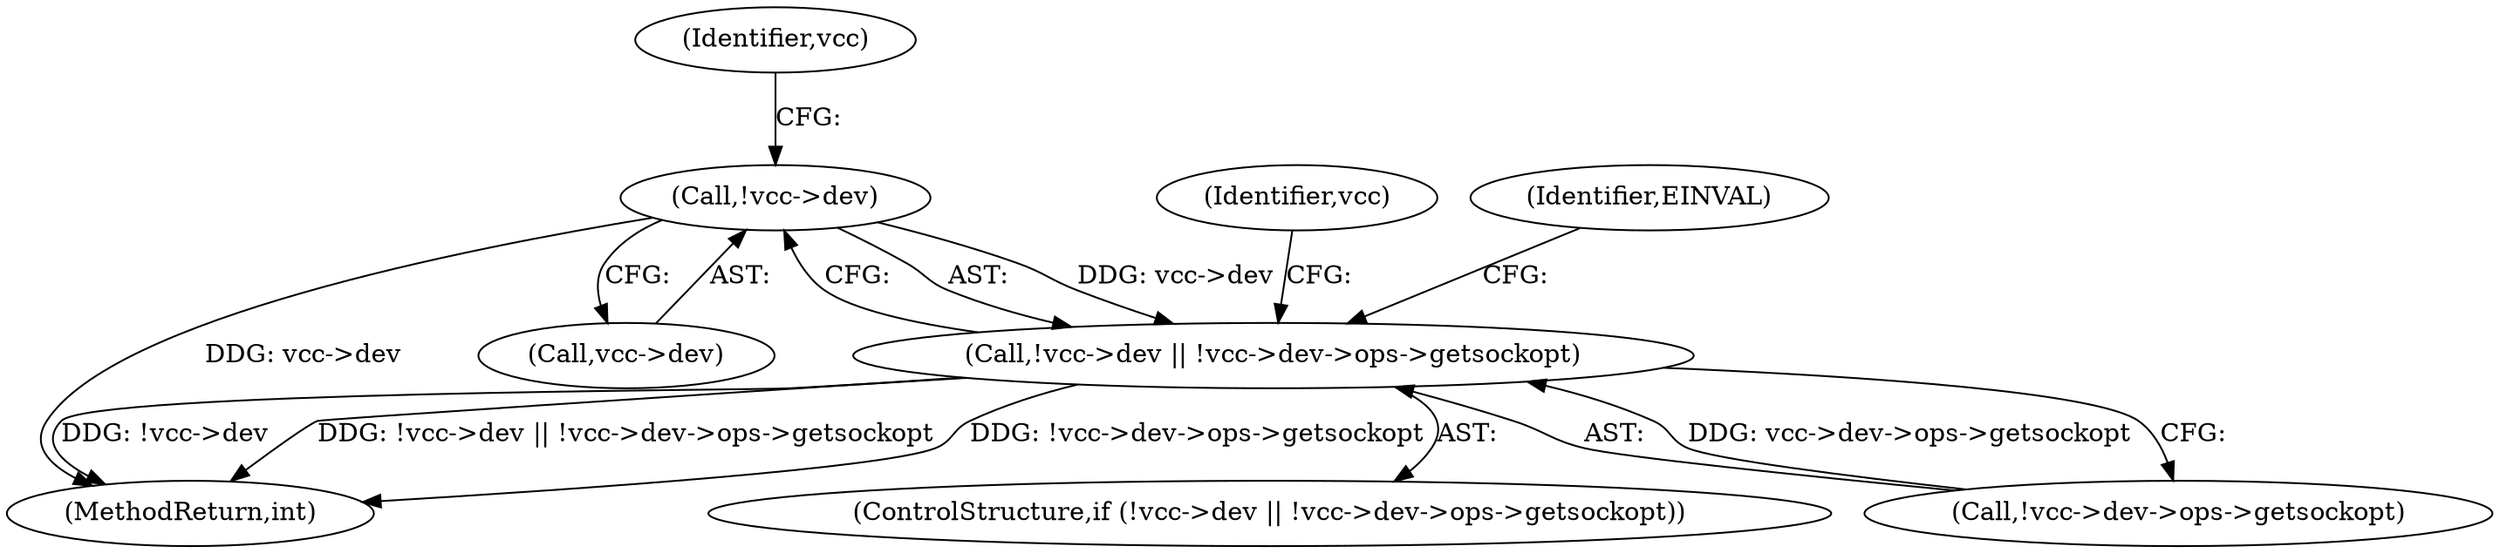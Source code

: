 digraph "0_linux_e862f1a9b7df4e8196ebec45ac62295138aa3fc2@pointer" {
"1000261" [label="(Call,!vcc->dev)"];
"1000260" [label="(Call,!vcc->dev || !vcc->dev->ops->getsockopt)"];
"1000275" [label="(Identifier,EINVAL)"];
"1000259" [label="(ControlStructure,if (!vcc->dev || !vcc->dev->ops->getsockopt))"];
"1000260" [label="(Call,!vcc->dev || !vcc->dev->ops->getsockopt)"];
"1000269" [label="(Identifier,vcc)"];
"1000278" [label="(Identifier,vcc)"];
"1000261" [label="(Call,!vcc->dev)"];
"1000283" [label="(MethodReturn,int)"];
"1000262" [label="(Call,vcc->dev)"];
"1000265" [label="(Call,!vcc->dev->ops->getsockopt)"];
"1000261" -> "1000260"  [label="AST: "];
"1000261" -> "1000262"  [label="CFG: "];
"1000262" -> "1000261"  [label="AST: "];
"1000269" -> "1000261"  [label="CFG: "];
"1000260" -> "1000261"  [label="CFG: "];
"1000261" -> "1000283"  [label="DDG: vcc->dev"];
"1000261" -> "1000260"  [label="DDG: vcc->dev"];
"1000260" -> "1000259"  [label="AST: "];
"1000260" -> "1000265"  [label="CFG: "];
"1000265" -> "1000260"  [label="AST: "];
"1000275" -> "1000260"  [label="CFG: "];
"1000278" -> "1000260"  [label="CFG: "];
"1000260" -> "1000283"  [label="DDG: !vcc->dev || !vcc->dev->ops->getsockopt"];
"1000260" -> "1000283"  [label="DDG: !vcc->dev->ops->getsockopt"];
"1000260" -> "1000283"  [label="DDG: !vcc->dev"];
"1000265" -> "1000260"  [label="DDG: vcc->dev->ops->getsockopt"];
}
